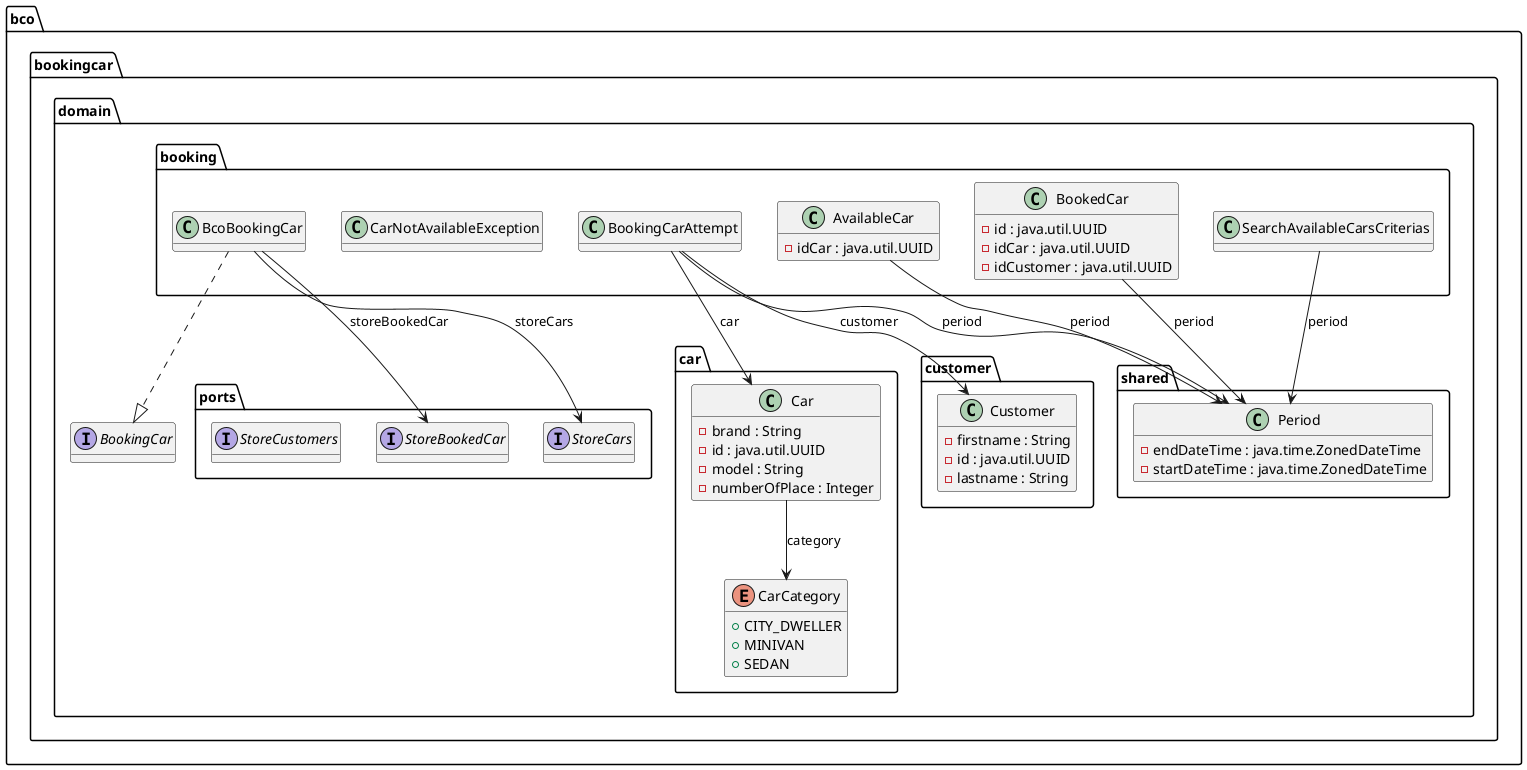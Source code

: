 @startuml

interface bco.bookingcar.domain.BookingCar {
	{method}  {abstract} +book ( paramBookingCarAttempt1 : bco.bookingcar.domain.booking.BookingCarAttempt ) : bco.bookingcar.domain.booking.BookedCar
	{method}  {abstract} +search ( paramSearchAvailableCarsCriterias1 : bco.bookingcar.domain.booking.SearchAvailableCarsCriterias ) : java.util.List
}


class bco.bookingcar.domain.booking.AvailableCar {
	{field} -idCar : java.util.UUID
	{method}  {static} +builder () : bco.bookingcar.domain.booking.AvailableCar$AvailableCarBuilder
	{method} #canEqual ( paramObject1 : Object ) : boolean
	{method} +equals ( paramObject1 : Object ) : boolean
	{method} +hashCode () : int
	{method} +toString () : String
	{method} +withIdCar ( paramUUID1 : java.util.UUID ) : bco.bookingcar.domain.booking.AvailableCar
	{method} +withPeriod ( paramPeriod1 : bco.bookingcar.domain.shared.Period ) : bco.bookingcar.domain.booking.AvailableCar
}


class bco.bookingcar.domain.booking.BcoBookingCar {
	{method} +book ( paramBookingCarAttempt1 : bco.bookingcar.domain.booking.BookingCarAttempt ) : bco.bookingcar.domain.booking.BookedCar
	{method} -carIsBookedOn ( paramCar1 : bco.bookingcar.domain.car.Car , paramPeriod2 : bco.bookingcar.domain.shared.Period ) : boolean
	{method} -carIsNotBookedIn ( paramCar1 : bco.bookingcar.domain.car.Car , paramPeriod2 : bco.bookingcar.domain.shared.Period ) : boolean
	{method}  {static} -lambda$carIsNotBookedIn$2 ( paramCar1 : bco.bookingcar.domain.car.Car , paramUUID2 : java.util.UUID ) : boolean
	{method} -lambda$search$0 ( paramSearchAvailableCarsCriterias1 : bco.bookingcar.domain.booking.SearchAvailableCarsCriterias , paramCar2 : bco.bookingcar.domain.car.Car ) : boolean
	{method}  {static} -lambda$search$1 ( paramSearchAvailableCarsCriterias1 : bco.bookingcar.domain.booking.SearchAvailableCarsCriterias , paramCar2 : bco.bookingcar.domain.car.Car ) : bco.bookingcar.domain.booking.AvailableCar
	{method} +search ( paramSearchAvailableCarsCriterias1 : bco.bookingcar.domain.booking.SearchAvailableCarsCriterias ) : java.util.List
}


class bco.bookingcar.domain.booking.BookedCar {
	{field} -id : java.util.UUID
	{field} -idCar : java.util.UUID
	{field} -idCustomer : java.util.UUID
	{method}  {static} +builder () : bco.bookingcar.domain.booking.BookedCar$BookedCarBuilder
	{method} #canEqual ( paramObject1 : Object ) : boolean
	{method} +equals ( paramObject1 : Object ) : boolean
	{method} +hashCode () : int
	{method} +toString () : String
	{method} +withId ( paramUUID1 : java.util.UUID ) : bco.bookingcar.domain.booking.BookedCar
	{method} +withIdCar ( paramUUID1 : java.util.UUID ) : bco.bookingcar.domain.booking.BookedCar
	{method} +withIdCustomer ( paramUUID1 : java.util.UUID ) : bco.bookingcar.domain.booking.BookedCar
	{method} +withPeriod ( paramPeriod1 : bco.bookingcar.domain.shared.Period ) : bco.bookingcar.domain.booking.BookedCar
}


class bco.bookingcar.domain.booking.BookingCarAttempt {
	{method}  {static} +builder () : bco.bookingcar.domain.booking.BookingCarAttempt$BookingCarAttemptBuilder
	{method} #canEqual ( paramObject1 : Object ) : boolean
	{method} +equals ( paramObject1 : Object ) : boolean
	{method} +hashCode () : int
	{method} +toString () : String
	{method} +withCar ( paramCar1 : bco.bookingcar.domain.car.Car ) : bco.bookingcar.domain.booking.BookingCarAttempt
	{method} +withCustomer ( paramCustomer1 : bco.bookingcar.domain.customer.Customer ) : bco.bookingcar.domain.booking.BookingCarAttempt
	{method} +withPeriod ( paramPeriod1 : bco.bookingcar.domain.shared.Period ) : bco.bookingcar.domain.booking.BookingCarAttempt
}


class bco.bookingcar.domain.booking.CarNotAvailableException {
}


class bco.bookingcar.domain.booking.SearchAvailableCarsCriterias {
	{method}  {static} +builder () : bco.bookingcar.domain.booking.SearchAvailableCarsCriterias$SearchAvailableCarsCriteriasBuilder
	{method} #canEqual ( paramObject1 : Object ) : boolean
	{method} +equals ( paramObject1 : Object ) : boolean
	{method} +hashCode () : int
	{method} +toString () : String
	{method} +withPeriod ( paramPeriod1 : bco.bookingcar.domain.shared.Period ) : bco.bookingcar.domain.booking.SearchAvailableCarsCriterias
}


class bco.bookingcar.domain.car.Car {
	{field} -brand : String
	{field} -id : java.util.UUID
	{field} -model : String
	{field} -numberOfPlace : Integer
	{method}  {static} +builder () : bco.bookingcar.domain.car.Car$CarBuilder
	{method} #canEqual ( paramObject1 : Object ) : boolean
	{method} +equals ( paramObject1 : Object ) : boolean
	{method} +hashCode () : int
	{method} +toString () : String
	{method} +withBrand ( paramString1 : String ) : bco.bookingcar.domain.car.Car
	{method} +withCategory ( paramCarCategory1 : bco.bookingcar.domain.car.CarCategory ) : bco.bookingcar.domain.car.Car
	{method} +withId ( paramUUID1 : java.util.UUID ) : bco.bookingcar.domain.car.Car
	{method} +withModel ( paramString1 : String ) : bco.bookingcar.domain.car.Car
	{method} +withNumberOfPlace ( paramInteger1 : Integer ) : bco.bookingcar.domain.car.Car
}


enum bco.bookingcar.domain.car.CarCategory {
	{field} +CITY_DWELLER
	{field} +MINIVAN
	{field} +SEDAN
}


class bco.bookingcar.domain.customer.Customer {
	{field} -firstname : String
	{field} -id : java.util.UUID
	{field} -lastname : String
	{method}  {static} +builder () : bco.bookingcar.domain.customer.Customer$CustomerBuilder
	{method} #canEqual ( paramObject1 : Object ) : boolean
	{method} +equals ( paramObject1 : Object ) : boolean
	{method} +hashCode () : int
	{method} +toString () : String
	{method} +withFirstname ( paramString1 : String ) : bco.bookingcar.domain.customer.Customer
	{method} +withId ( paramUUID1 : java.util.UUID ) : bco.bookingcar.domain.customer.Customer
	{method} +withLastname ( paramString1 : String ) : bco.bookingcar.domain.customer.Customer
}


interface bco.bookingcar.domain.ports.StoreBookedCar {
	{method}  {abstract} +add ( paramBookedCar1 : bco.bookingcar.domain.booking.BookedCar ) : bco.bookingcar.domain.booking.BookedCar
	{method}  {abstract} +getAll ( paramPeriod1 : bco.bookingcar.domain.shared.Period ) : java.util.List
}


interface bco.bookingcar.domain.ports.StoreCars {
	{method}  {abstract} +add ( paramCar1 : bco.bookingcar.domain.car.Car ) : bco.bookingcar.domain.car.Car
	{method}  {abstract} +addAll ( paramList1 : java.util.List ) : java.util.List
	{method}  {abstract} +getAll () : java.util.List
	{method}  {abstract} +getById ( paramUUID1 : java.util.UUID ) : java.util.Optional
	{method}  {abstract} +saveAll ( paramList1 : java.util.List ) : void
}


interface bco.bookingcar.domain.ports.StoreCustomers {
	{method}  {abstract} +add ( paramCustomer1 : bco.bookingcar.domain.customer.Customer ) : bco.bookingcar.domain.customer.Customer
	{method}  {abstract} +getById ( paramUUID1 : java.util.UUID ) : java.util.Optional
}


class bco.bookingcar.domain.shared.Period {
	{field} -endDateTime : java.time.ZonedDateTime
	{field} -startDateTime : java.time.ZonedDateTime
	{method}  {static} +builder () : bco.bookingcar.domain.shared.Period$PeriodBuilder
	{method} #canEqual ( paramObject1 : Object ) : boolean
	{method} +equals ( paramObject1 : Object ) : boolean
	{method} +hasIntersectionWith ( paramPeriod1 : bco.bookingcar.domain.shared.Period ) : boolean
	{method} +hashCode () : int
	{method} +toString () : String
	{method} +withEndDateTime ( paramZonedDateTime1 : java.time.ZonedDateTime ) : bco.bookingcar.domain.shared.Period
	{method} +withStartDateTime ( paramZonedDateTime1 : java.time.ZonedDateTime ) : bco.bookingcar.domain.shared.Period
}




bco.bookingcar.domain.booking.AvailableCar -->  bco.bookingcar.domain.shared.Period : period
bco.bookingcar.domain.booking.BcoBookingCar -->  bco.bookingcar.domain.ports.StoreBookedCar : storeBookedCar
bco.bookingcar.domain.booking.BcoBookingCar -->  bco.bookingcar.domain.ports.StoreCars : storeCars
bco.bookingcar.domain.booking.BcoBookingCar ..|>  bco.bookingcar.domain.BookingCar
bco.bookingcar.domain.booking.BookedCar -->  bco.bookingcar.domain.shared.Period : period
bco.bookingcar.domain.booking.BookingCarAttempt -->  bco.bookingcar.domain.car.Car : car
bco.bookingcar.domain.booking.BookingCarAttempt -->  bco.bookingcar.domain.customer.Customer : customer
bco.bookingcar.domain.booking.BookingCarAttempt -->  bco.bookingcar.domain.shared.Period : period
bco.bookingcar.domain.booking.SearchAvailableCarsCriterias -->  bco.bookingcar.domain.shared.Period : period
bco.bookingcar.domain.car.Car -->  bco.bookingcar.domain.car.CarCategory : category

hide methods

@enduml